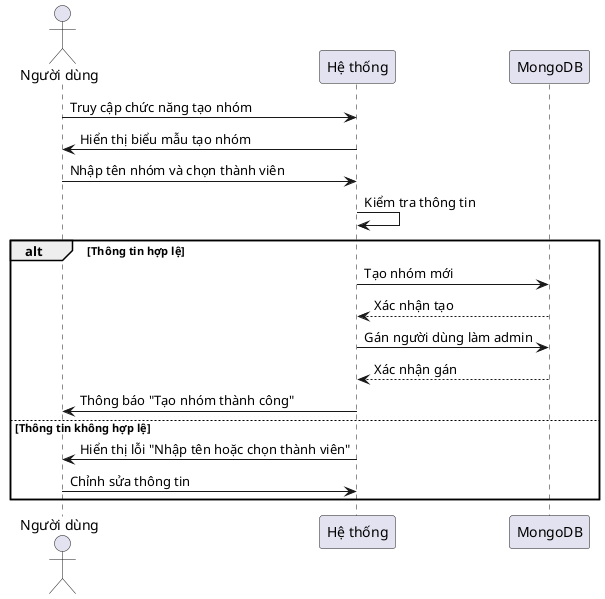 @startuml
actor "Người dùng" as User
participant "Hệ thống" as System
participant "MongoDB" as DB

User -> System: Truy cập chức năng tạo nhóm
System -> User: Hiển thị biểu mẫu tạo nhóm
User -> System: Nhập tên nhóm và chọn thành viên
System -> System: Kiểm tra thông tin

alt Thông tin hợp lệ
    System -> DB: Tạo nhóm mới
    DB --> System: Xác nhận tạo
    System -> DB: Gán người dùng làm admin
    DB --> System: Xác nhận gán
    System -> User: Thông báo "Tạo nhóm thành công"
else Thông tin không hợp lệ
    System -> User: Hiển thị lỗi "Nhập tên hoặc chọn thành viên"
    User -> System: Chỉnh sửa thông tin
end alt

@enduml